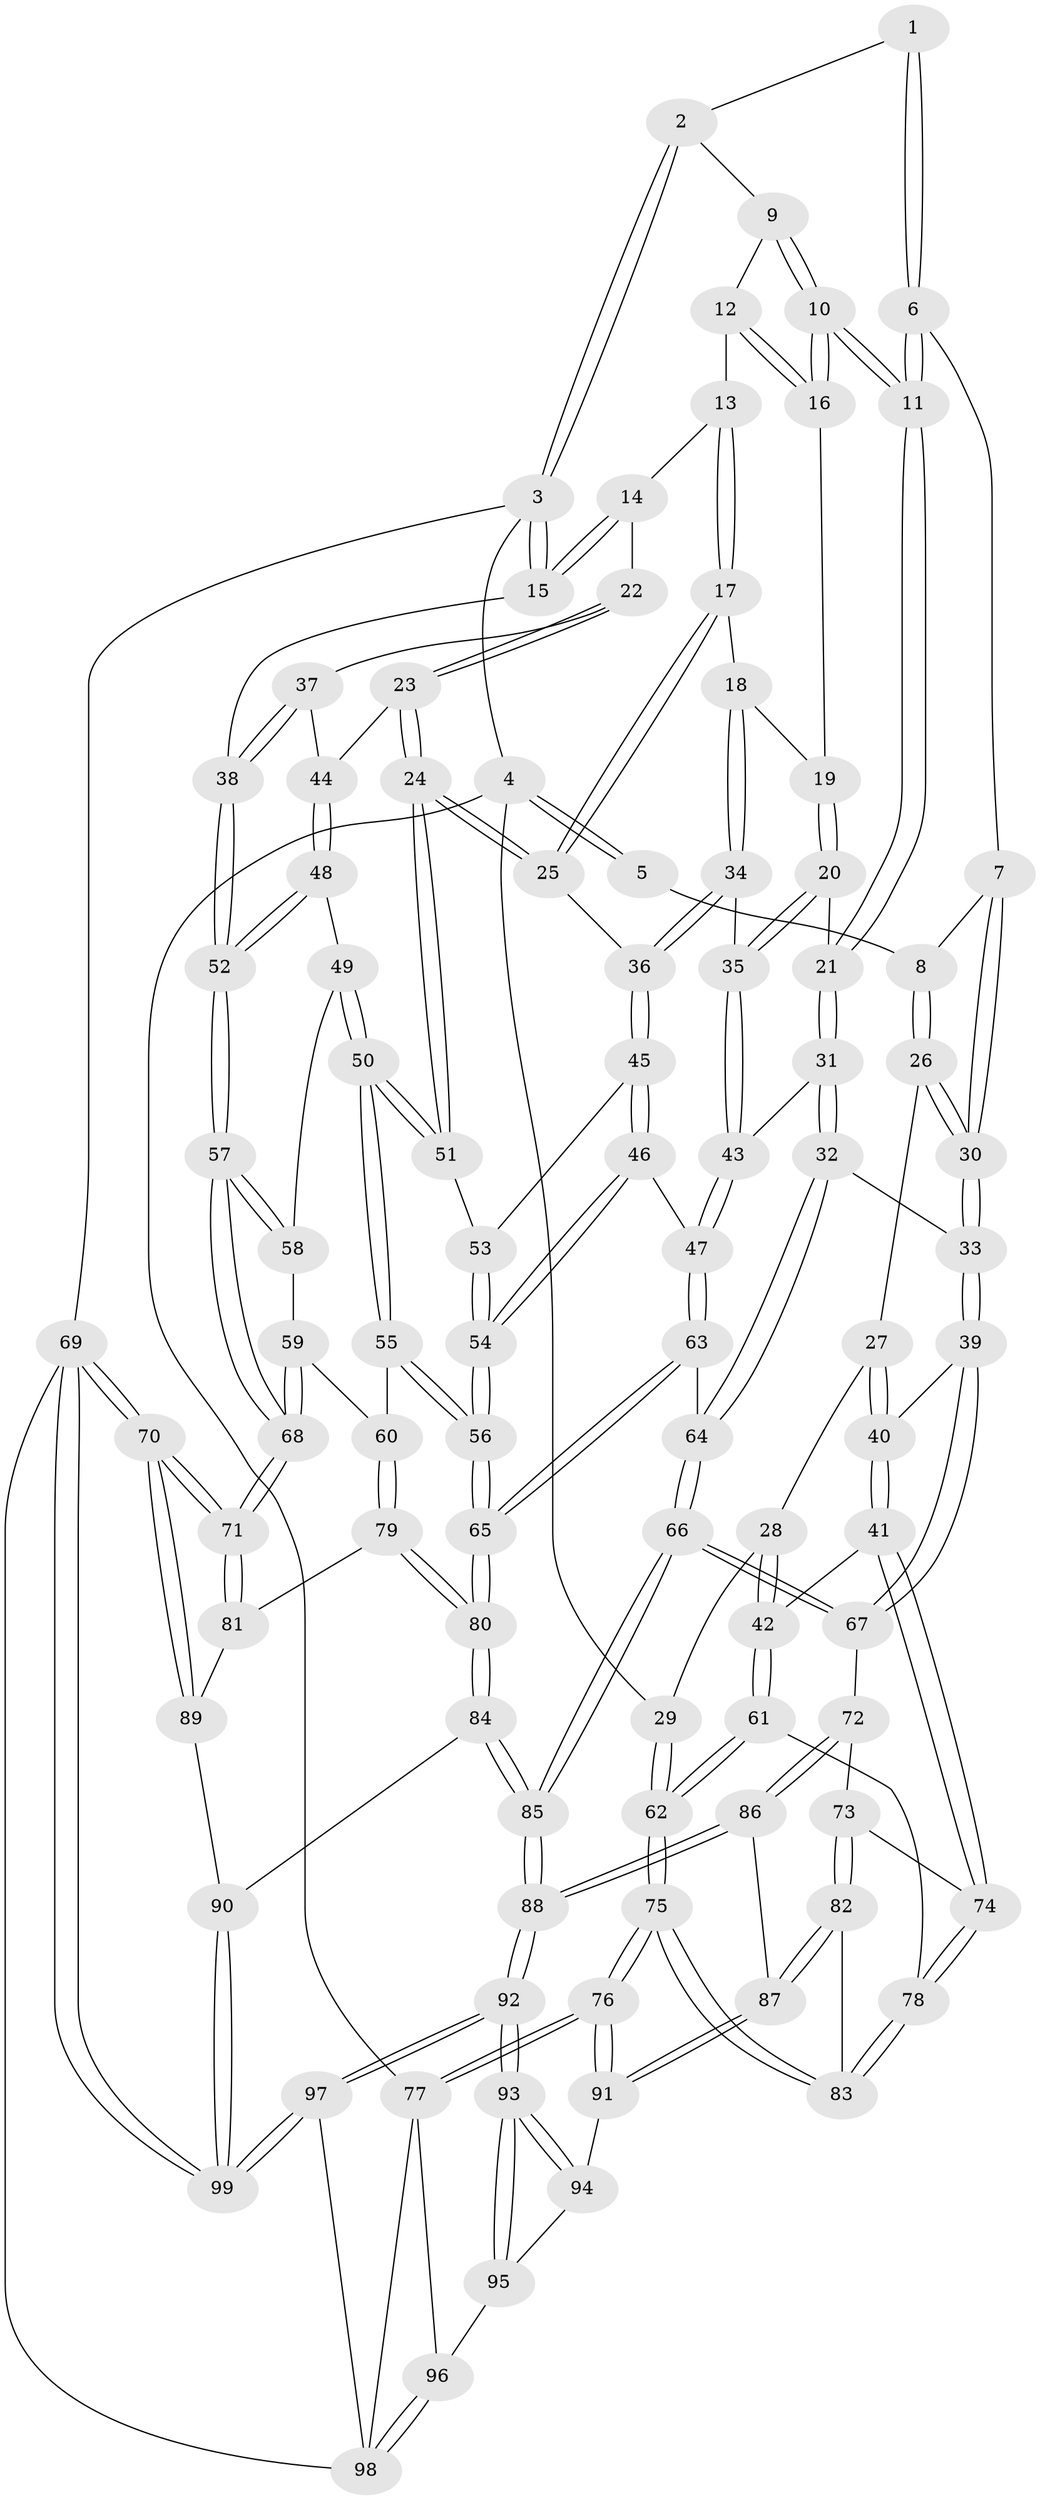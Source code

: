 // Generated by graph-tools (version 1.1) at 2025/11/02/27/25 16:11:55]
// undirected, 99 vertices, 244 edges
graph export_dot {
graph [start="1"]
  node [color=gray90,style=filled];
  1 [pos="+0.4718581699960231+0"];
  2 [pos="+0.7316248121584487+0"];
  3 [pos="+1+0"];
  4 [pos="+0+0"];
  5 [pos="+0.24428211418461523+0"];
  6 [pos="+0.46868552760954374+0.09757927835209716"];
  7 [pos="+0.3474490821673945+0.11686424500881216"];
  8 [pos="+0.29797890796080717+0.08563579603536182"];
  9 [pos="+0.7319932348659414+0"];
  10 [pos="+0.5366296897692032+0.13396946795189352"];
  11 [pos="+0.5200079176588214+0.14215147413702253"];
  12 [pos="+0.762853559663834+0"];
  13 [pos="+0.7973690731349392+0.05031034689430665"];
  14 [pos="+0.8921081608993148+0.09839148348549782"];
  15 [pos="+1+0"];
  16 [pos="+0.6451282159035047+0.11640885779012064"];
  17 [pos="+0.7717197698787462+0.16462222709742247"];
  18 [pos="+0.6928990859639793+0.18825832812128543"];
  19 [pos="+0.6535242183271408+0.13046853890354448"];
  20 [pos="+0.6260502806181708+0.2503876725309448"];
  21 [pos="+0.5227144798932715+0.1881120520783558"];
  22 [pos="+0.9149129262469223+0.1814549799583407"];
  23 [pos="+0.8647369810061258+0.24830888988975322"];
  24 [pos="+0.8340904842287232+0.2590379623644786"];
  25 [pos="+0.8048904770376599+0.24072009039532405"];
  26 [pos="+0.1633624422357941+0.1552668587920512"];
  27 [pos="+0.14728049520453138+0.1559090346387046"];
  28 [pos="+0.03315060139061491+0.11465820852751113"];
  29 [pos="+0+0"];
  30 [pos="+0.33309205995113056+0.30236674795310625"];
  31 [pos="+0.4611435024794496+0.2953663812675919"];
  32 [pos="+0.38509285415542527+0.33945440917233"];
  33 [pos="+0.3448795312069903+0.33846350992284874"];
  34 [pos="+0.6667721199165182+0.2559370585901552"];
  35 [pos="+0.6380309404879638+0.2584342337406766"];
  36 [pos="+0.6961185035013743+0.2755286982900588"];
  37 [pos="+1+0.21361769572568554"];
  38 [pos="+1+0.2286796239439683"];
  39 [pos="+0.29149493356431183+0.38438965726586904"];
  40 [pos="+0.1851173187829812+0.399641000086673"];
  41 [pos="+0.15964797956589097+0.41291158164968644"];
  42 [pos="+0.1465051497995981+0.41322141907709437"];
  43 [pos="+0.5906193786110452+0.3650932111442998"];
  44 [pos="+0.9194493915935199+0.2881050895355986"];
  45 [pos="+0.7045955274980857+0.30625182976815213"];
  46 [pos="+0.6817994105044678+0.39645502379892533"];
  47 [pos="+0.6027762884863499+0.3924557191343123"];
  48 [pos="+0.935289523954872+0.31499765132322016"];
  49 [pos="+0.912432863862796+0.37186051999169184"];
  50 [pos="+0.8561653829361031+0.3983924771208356"];
  51 [pos="+0.8298521455683854+0.28430472126680606"];
  52 [pos="+1+0.3338957731303698"];
  53 [pos="+0.7628377375836747+0.3329924744621151"];
  54 [pos="+0.7662487858203374+0.46115282266871743"];
  55 [pos="+0.8333334707791221+0.44619227904378195"];
  56 [pos="+0.7706554036908789+0.4666479529287535"];
  57 [pos="+1+0.3775757367593344"];
  58 [pos="+0.930482489702387+0.37816939934345684"];
  59 [pos="+0.9725798450201344+0.456988829691135"];
  60 [pos="+0.9007207825796711+0.4863136368364386"];
  61 [pos="+0+0.450654509493082"];
  62 [pos="+0+0.45236186051814714"];
  63 [pos="+0.5459335553974108+0.4980485724963559"];
  64 [pos="+0.5191645351009968+0.5124749790159671"];
  65 [pos="+0.7368198669300211+0.5444289239117629"];
  66 [pos="+0.5014423487566213+0.5529463243788998"];
  67 [pos="+0.3370473020140387+0.5482941260481198"];
  68 [pos="+1+0.42317365016457675"];
  69 [pos="+1+1"];
  70 [pos="+1+0.9281063806579253"];
  71 [pos="+1+0.6153245462834857"];
  72 [pos="+0.32561535287537574+0.5665968503540236"];
  73 [pos="+0.2252710138610037+0.5747020500285208"];
  74 [pos="+0.1839763155188798+0.5247090643380932"];
  75 [pos="+0+0.575409394059905"];
  76 [pos="+0+0.7422414125190323"];
  77 [pos="+0+0.9582544684266215"];
  78 [pos="+0.12857343805599558+0.5955006222094255"];
  79 [pos="+0.9250723166343114+0.5576682427070778"];
  80 [pos="+0.7535972079454626+0.6830316513995844"];
  81 [pos="+1+0.6232617063824725"];
  82 [pos="+0.17697524293043068+0.7016407811797131"];
  83 [pos="+0.13569077220259107+0.6414706847572215"];
  84 [pos="+0.7454058423012715+0.7353230547223965"];
  85 [pos="+0.5389112943754429+0.7719765555905512"];
  86 [pos="+0.32808913288237057+0.6994197753427978"];
  87 [pos="+0.18177686441008217+0.7261713166911863"];
  88 [pos="+0.5041741410488416+0.8043124576054848"];
  89 [pos="+0.8427473429253672+0.747673288281493"];
  90 [pos="+0.7801237367082593+0.7617479440331244"];
  91 [pos="+0.17486957006461276+0.7366144743556233"];
  92 [pos="+0.4470949994819648+0.983247227030682"];
  93 [pos="+0.3898441209833962+0.943536557291654"];
  94 [pos="+0.1783973494808423+0.7727967016774955"];
  95 [pos="+0.14604221533691178+0.861542040018731"];
  96 [pos="+0.14221443297861622+0.8684488658518462"];
  97 [pos="+0.4418553129649515+1"];
  98 [pos="+0.24290578002749744+1"];
  99 [pos="+0.942348979417881+1"];
  1 -- 2;
  1 -- 6;
  1 -- 6;
  2 -- 3;
  2 -- 3;
  2 -- 9;
  3 -- 4;
  3 -- 15;
  3 -- 15;
  3 -- 69;
  4 -- 5;
  4 -- 5;
  4 -- 29;
  4 -- 77;
  5 -- 8;
  6 -- 7;
  6 -- 11;
  6 -- 11;
  7 -- 8;
  7 -- 30;
  7 -- 30;
  8 -- 26;
  8 -- 26;
  9 -- 10;
  9 -- 10;
  9 -- 12;
  10 -- 11;
  10 -- 11;
  10 -- 16;
  10 -- 16;
  11 -- 21;
  11 -- 21;
  12 -- 13;
  12 -- 16;
  12 -- 16;
  13 -- 14;
  13 -- 17;
  13 -- 17;
  14 -- 15;
  14 -- 15;
  14 -- 22;
  15 -- 38;
  16 -- 19;
  17 -- 18;
  17 -- 25;
  17 -- 25;
  18 -- 19;
  18 -- 34;
  18 -- 34;
  19 -- 20;
  19 -- 20;
  20 -- 21;
  20 -- 35;
  20 -- 35;
  21 -- 31;
  21 -- 31;
  22 -- 23;
  22 -- 23;
  22 -- 37;
  23 -- 24;
  23 -- 24;
  23 -- 44;
  24 -- 25;
  24 -- 25;
  24 -- 51;
  24 -- 51;
  25 -- 36;
  26 -- 27;
  26 -- 30;
  26 -- 30;
  27 -- 28;
  27 -- 40;
  27 -- 40;
  28 -- 29;
  28 -- 42;
  28 -- 42;
  29 -- 62;
  29 -- 62;
  30 -- 33;
  30 -- 33;
  31 -- 32;
  31 -- 32;
  31 -- 43;
  32 -- 33;
  32 -- 64;
  32 -- 64;
  33 -- 39;
  33 -- 39;
  34 -- 35;
  34 -- 36;
  34 -- 36;
  35 -- 43;
  35 -- 43;
  36 -- 45;
  36 -- 45;
  37 -- 38;
  37 -- 38;
  37 -- 44;
  38 -- 52;
  38 -- 52;
  39 -- 40;
  39 -- 67;
  39 -- 67;
  40 -- 41;
  40 -- 41;
  41 -- 42;
  41 -- 74;
  41 -- 74;
  42 -- 61;
  42 -- 61;
  43 -- 47;
  43 -- 47;
  44 -- 48;
  44 -- 48;
  45 -- 46;
  45 -- 46;
  45 -- 53;
  46 -- 47;
  46 -- 54;
  46 -- 54;
  47 -- 63;
  47 -- 63;
  48 -- 49;
  48 -- 52;
  48 -- 52;
  49 -- 50;
  49 -- 50;
  49 -- 58;
  50 -- 51;
  50 -- 51;
  50 -- 55;
  50 -- 55;
  51 -- 53;
  52 -- 57;
  52 -- 57;
  53 -- 54;
  53 -- 54;
  54 -- 56;
  54 -- 56;
  55 -- 56;
  55 -- 56;
  55 -- 60;
  56 -- 65;
  56 -- 65;
  57 -- 58;
  57 -- 58;
  57 -- 68;
  57 -- 68;
  58 -- 59;
  59 -- 60;
  59 -- 68;
  59 -- 68;
  60 -- 79;
  60 -- 79;
  61 -- 62;
  61 -- 62;
  61 -- 78;
  62 -- 75;
  62 -- 75;
  63 -- 64;
  63 -- 65;
  63 -- 65;
  64 -- 66;
  64 -- 66;
  65 -- 80;
  65 -- 80;
  66 -- 67;
  66 -- 67;
  66 -- 85;
  66 -- 85;
  67 -- 72;
  68 -- 71;
  68 -- 71;
  69 -- 70;
  69 -- 70;
  69 -- 99;
  69 -- 99;
  69 -- 98;
  70 -- 71;
  70 -- 71;
  70 -- 89;
  70 -- 89;
  71 -- 81;
  71 -- 81;
  72 -- 73;
  72 -- 86;
  72 -- 86;
  73 -- 74;
  73 -- 82;
  73 -- 82;
  74 -- 78;
  74 -- 78;
  75 -- 76;
  75 -- 76;
  75 -- 83;
  75 -- 83;
  76 -- 77;
  76 -- 77;
  76 -- 91;
  76 -- 91;
  77 -- 96;
  77 -- 98;
  78 -- 83;
  78 -- 83;
  79 -- 80;
  79 -- 80;
  79 -- 81;
  80 -- 84;
  80 -- 84;
  81 -- 89;
  82 -- 83;
  82 -- 87;
  82 -- 87;
  84 -- 85;
  84 -- 85;
  84 -- 90;
  85 -- 88;
  85 -- 88;
  86 -- 87;
  86 -- 88;
  86 -- 88;
  87 -- 91;
  87 -- 91;
  88 -- 92;
  88 -- 92;
  89 -- 90;
  90 -- 99;
  90 -- 99;
  91 -- 94;
  92 -- 93;
  92 -- 93;
  92 -- 97;
  92 -- 97;
  93 -- 94;
  93 -- 94;
  93 -- 95;
  93 -- 95;
  94 -- 95;
  95 -- 96;
  96 -- 98;
  96 -- 98;
  97 -- 98;
  97 -- 99;
  97 -- 99;
}
